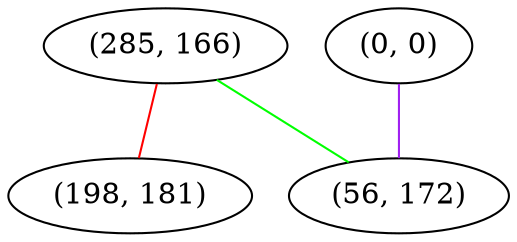 graph "" {
"(285, 166)";
"(0, 0)";
"(198, 181)";
"(56, 172)";
"(285, 166)" -- "(198, 181)"  [color=red, key=0, weight=1];
"(285, 166)" -- "(56, 172)"  [color=green, key=0, weight=2];
"(0, 0)" -- "(56, 172)"  [color=purple, key=0, weight=4];
}

